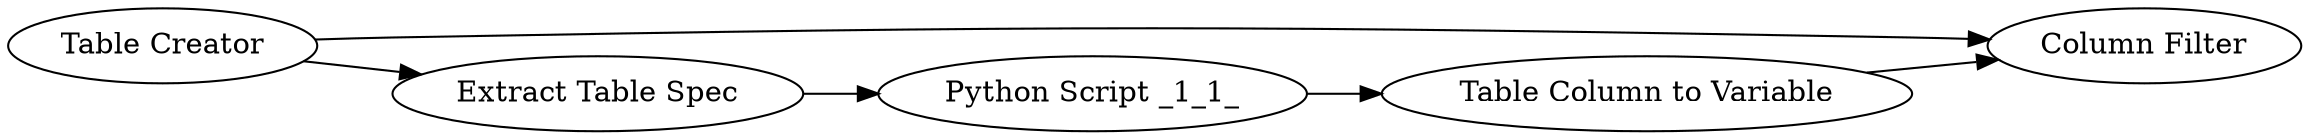 digraph {
	93 -> 52
	80 -> 92
	1 -> 52
	1 -> 80
	92 -> 93
	92 [label="Python Script _1_1_"]
	1 [label="Table Creator"]
	52 [label="Column Filter"]
	93 [label="Table Column to Variable"]
	80 [label="Extract Table Spec"]
	rankdir=LR
}

